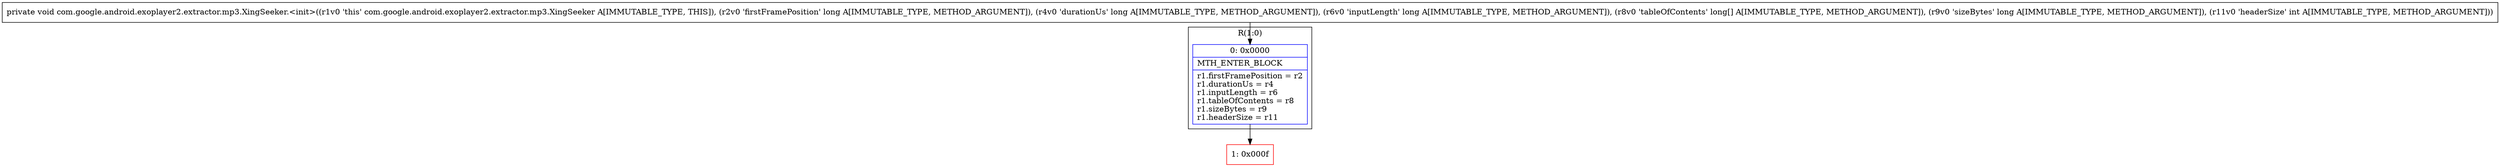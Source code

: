 digraph "CFG forcom.google.android.exoplayer2.extractor.mp3.XingSeeker.\<init\>(JJJ[JJI)V" {
subgraph cluster_Region_2055902859 {
label = "R(1:0)";
node [shape=record,color=blue];
Node_0 [shape=record,label="{0\:\ 0x0000|MTH_ENTER_BLOCK\l|r1.firstFramePosition = r2\lr1.durationUs = r4\lr1.inputLength = r6\lr1.tableOfContents = r8\lr1.sizeBytes = r9\lr1.headerSize = r11\l}"];
}
Node_1 [shape=record,color=red,label="{1\:\ 0x000f}"];
MethodNode[shape=record,label="{private void com.google.android.exoplayer2.extractor.mp3.XingSeeker.\<init\>((r1v0 'this' com.google.android.exoplayer2.extractor.mp3.XingSeeker A[IMMUTABLE_TYPE, THIS]), (r2v0 'firstFramePosition' long A[IMMUTABLE_TYPE, METHOD_ARGUMENT]), (r4v0 'durationUs' long A[IMMUTABLE_TYPE, METHOD_ARGUMENT]), (r6v0 'inputLength' long A[IMMUTABLE_TYPE, METHOD_ARGUMENT]), (r8v0 'tableOfContents' long[] A[IMMUTABLE_TYPE, METHOD_ARGUMENT]), (r9v0 'sizeBytes' long A[IMMUTABLE_TYPE, METHOD_ARGUMENT]), (r11v0 'headerSize' int A[IMMUTABLE_TYPE, METHOD_ARGUMENT])) }"];
MethodNode -> Node_0;
Node_0 -> Node_1;
}

